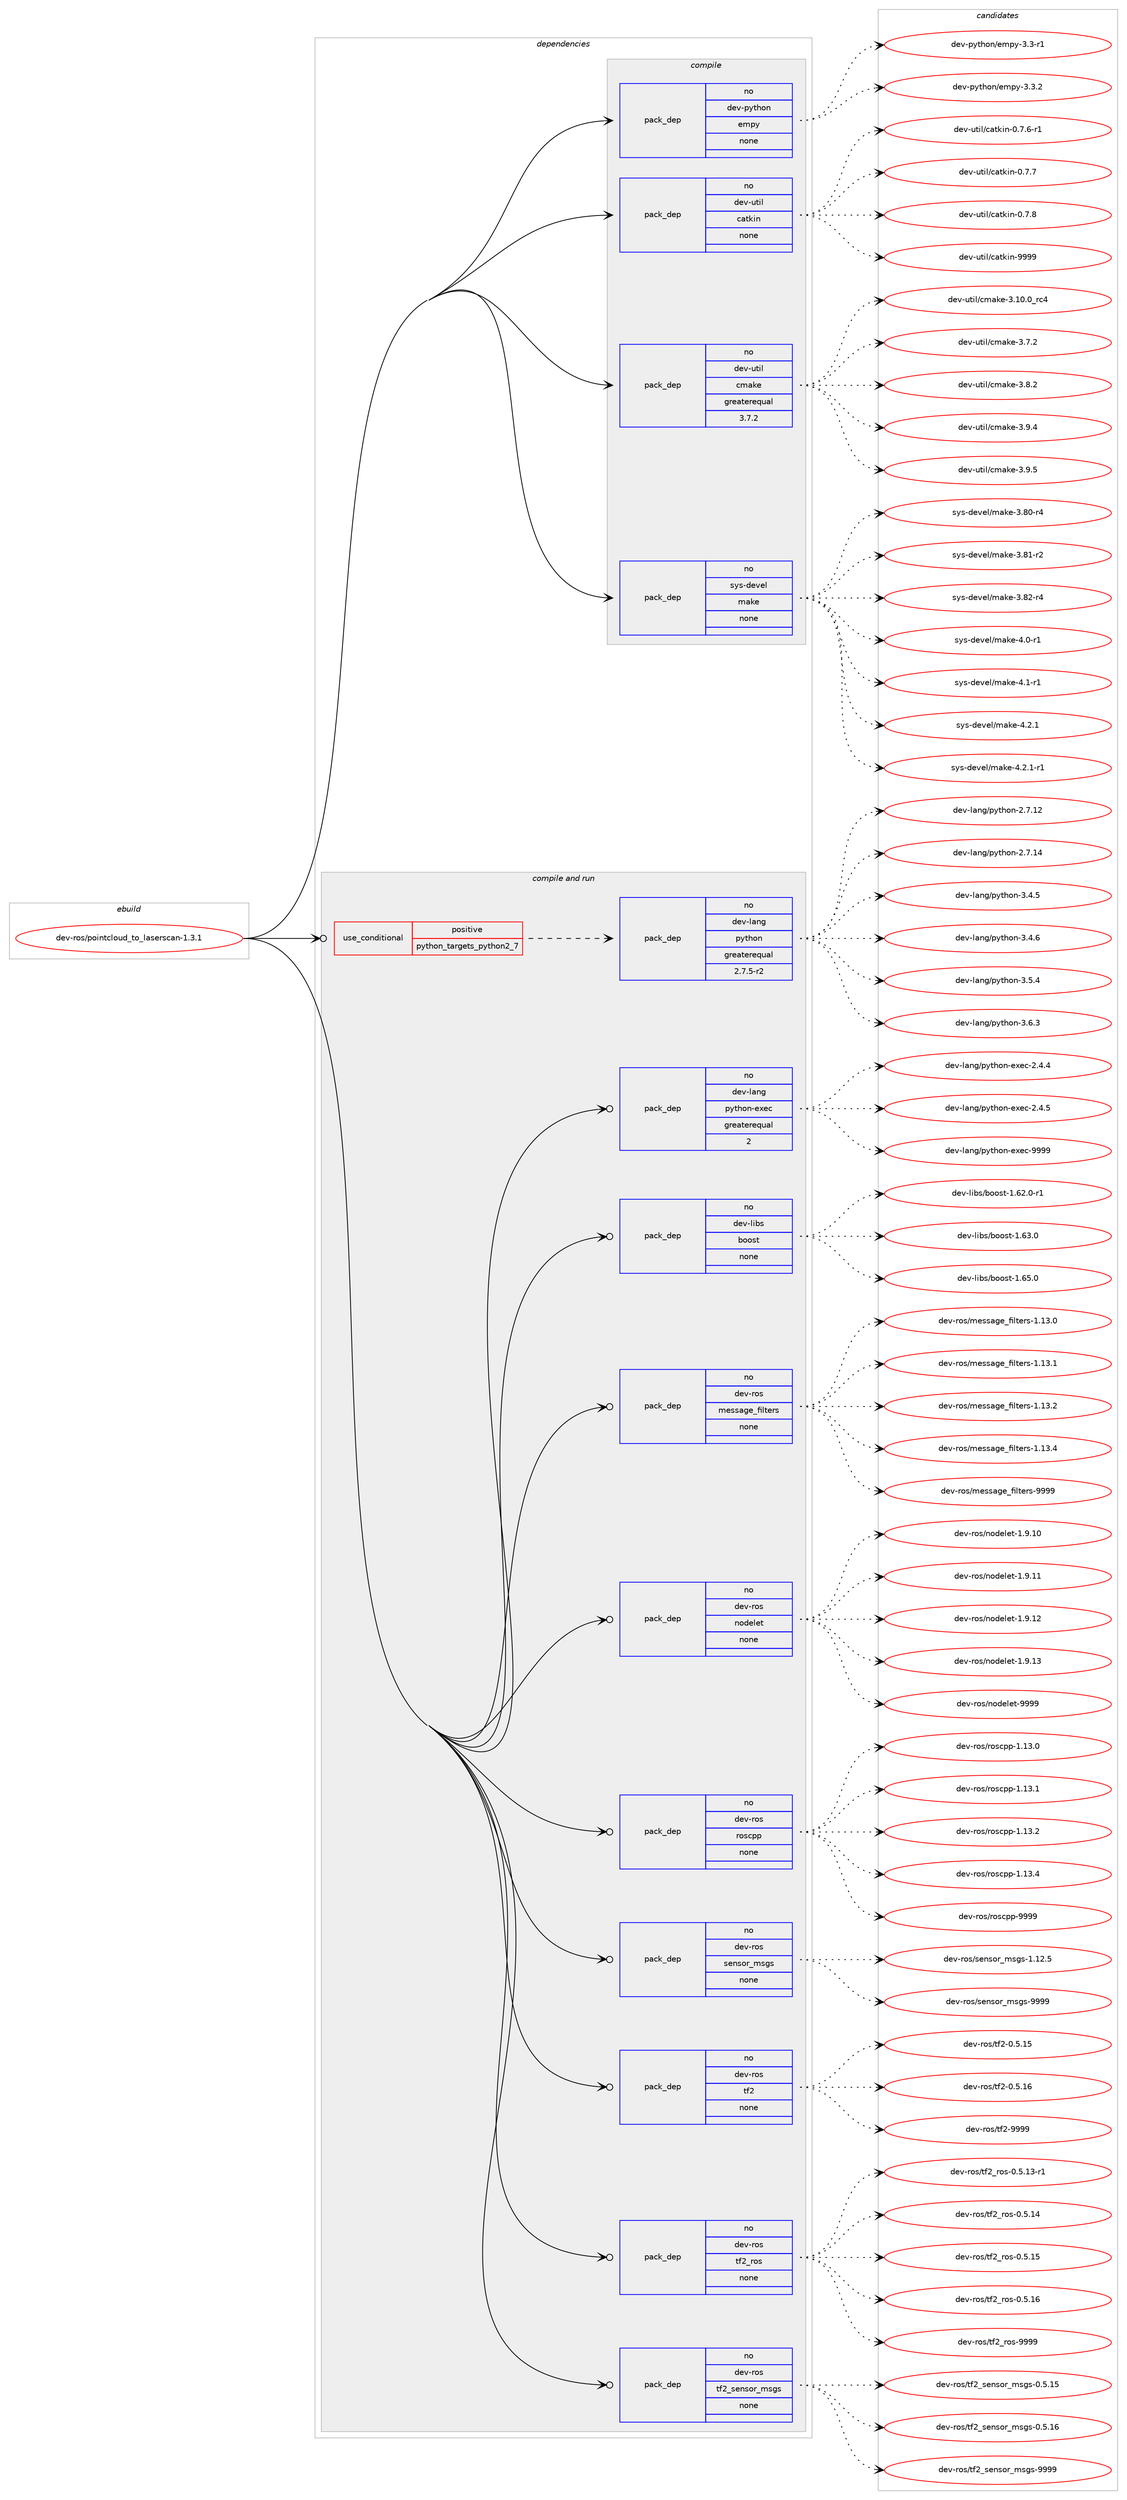 digraph prolog {

# *************
# Graph options
# *************

newrank=true;
concentrate=true;
compound=true;
graph [rankdir=LR,fontname=Helvetica,fontsize=10,ranksep=1.5];#, ranksep=2.5, nodesep=0.2];
edge  [arrowhead=vee];
node  [fontname=Helvetica,fontsize=10];

# **********
# The ebuild
# **********

subgraph cluster_leftcol {
color=gray;
rank=same;
label=<<i>ebuild</i>>;
id [label="dev-ros/pointcloud_to_laserscan-1.3.1", color=red, width=4, href="../dev-ros/pointcloud_to_laserscan-1.3.1.svg"];
}

# ****************
# The dependencies
# ****************

subgraph cluster_midcol {
color=gray;
label=<<i>dependencies</i>>;
subgraph cluster_compile {
fillcolor="#eeeeee";
style=filled;
label=<<i>compile</i>>;
subgraph pack156435 {
dependency206529 [label=<<TABLE BORDER="0" CELLBORDER="1" CELLSPACING="0" CELLPADDING="4" WIDTH="220"><TR><TD ROWSPAN="6" CELLPADDING="30">pack_dep</TD></TR><TR><TD WIDTH="110">no</TD></TR><TR><TD>dev-python</TD></TR><TR><TD>empy</TD></TR><TR><TD>none</TD></TR><TR><TD></TD></TR></TABLE>>, shape=none, color=blue];
}
id:e -> dependency206529:w [weight=20,style="solid",arrowhead="vee"];
subgraph pack156436 {
dependency206530 [label=<<TABLE BORDER="0" CELLBORDER="1" CELLSPACING="0" CELLPADDING="4" WIDTH="220"><TR><TD ROWSPAN="6" CELLPADDING="30">pack_dep</TD></TR><TR><TD WIDTH="110">no</TD></TR><TR><TD>dev-util</TD></TR><TR><TD>catkin</TD></TR><TR><TD>none</TD></TR><TR><TD></TD></TR></TABLE>>, shape=none, color=blue];
}
id:e -> dependency206530:w [weight=20,style="solid",arrowhead="vee"];
subgraph pack156437 {
dependency206531 [label=<<TABLE BORDER="0" CELLBORDER="1" CELLSPACING="0" CELLPADDING="4" WIDTH="220"><TR><TD ROWSPAN="6" CELLPADDING="30">pack_dep</TD></TR><TR><TD WIDTH="110">no</TD></TR><TR><TD>dev-util</TD></TR><TR><TD>cmake</TD></TR><TR><TD>greaterequal</TD></TR><TR><TD>3.7.2</TD></TR></TABLE>>, shape=none, color=blue];
}
id:e -> dependency206531:w [weight=20,style="solid",arrowhead="vee"];
subgraph pack156438 {
dependency206532 [label=<<TABLE BORDER="0" CELLBORDER="1" CELLSPACING="0" CELLPADDING="4" WIDTH="220"><TR><TD ROWSPAN="6" CELLPADDING="30">pack_dep</TD></TR><TR><TD WIDTH="110">no</TD></TR><TR><TD>sys-devel</TD></TR><TR><TD>make</TD></TR><TR><TD>none</TD></TR><TR><TD></TD></TR></TABLE>>, shape=none, color=blue];
}
id:e -> dependency206532:w [weight=20,style="solid",arrowhead="vee"];
}
subgraph cluster_compileandrun {
fillcolor="#eeeeee";
style=filled;
label=<<i>compile and run</i>>;
subgraph cond46107 {
dependency206533 [label=<<TABLE BORDER="0" CELLBORDER="1" CELLSPACING="0" CELLPADDING="4"><TR><TD ROWSPAN="3" CELLPADDING="10">use_conditional</TD></TR><TR><TD>positive</TD></TR><TR><TD>python_targets_python2_7</TD></TR></TABLE>>, shape=none, color=red];
subgraph pack156439 {
dependency206534 [label=<<TABLE BORDER="0" CELLBORDER="1" CELLSPACING="0" CELLPADDING="4" WIDTH="220"><TR><TD ROWSPAN="6" CELLPADDING="30">pack_dep</TD></TR><TR><TD WIDTH="110">no</TD></TR><TR><TD>dev-lang</TD></TR><TR><TD>python</TD></TR><TR><TD>greaterequal</TD></TR><TR><TD>2.7.5-r2</TD></TR></TABLE>>, shape=none, color=blue];
}
dependency206533:e -> dependency206534:w [weight=20,style="dashed",arrowhead="vee"];
}
id:e -> dependency206533:w [weight=20,style="solid",arrowhead="odotvee"];
subgraph pack156440 {
dependency206535 [label=<<TABLE BORDER="0" CELLBORDER="1" CELLSPACING="0" CELLPADDING="4" WIDTH="220"><TR><TD ROWSPAN="6" CELLPADDING="30">pack_dep</TD></TR><TR><TD WIDTH="110">no</TD></TR><TR><TD>dev-lang</TD></TR><TR><TD>python-exec</TD></TR><TR><TD>greaterequal</TD></TR><TR><TD>2</TD></TR></TABLE>>, shape=none, color=blue];
}
id:e -> dependency206535:w [weight=20,style="solid",arrowhead="odotvee"];
subgraph pack156441 {
dependency206536 [label=<<TABLE BORDER="0" CELLBORDER="1" CELLSPACING="0" CELLPADDING="4" WIDTH="220"><TR><TD ROWSPAN="6" CELLPADDING="30">pack_dep</TD></TR><TR><TD WIDTH="110">no</TD></TR><TR><TD>dev-libs</TD></TR><TR><TD>boost</TD></TR><TR><TD>none</TD></TR><TR><TD></TD></TR></TABLE>>, shape=none, color=blue];
}
id:e -> dependency206536:w [weight=20,style="solid",arrowhead="odotvee"];
subgraph pack156442 {
dependency206537 [label=<<TABLE BORDER="0" CELLBORDER="1" CELLSPACING="0" CELLPADDING="4" WIDTH="220"><TR><TD ROWSPAN="6" CELLPADDING="30">pack_dep</TD></TR><TR><TD WIDTH="110">no</TD></TR><TR><TD>dev-ros</TD></TR><TR><TD>message_filters</TD></TR><TR><TD>none</TD></TR><TR><TD></TD></TR></TABLE>>, shape=none, color=blue];
}
id:e -> dependency206537:w [weight=20,style="solid",arrowhead="odotvee"];
subgraph pack156443 {
dependency206538 [label=<<TABLE BORDER="0" CELLBORDER="1" CELLSPACING="0" CELLPADDING="4" WIDTH="220"><TR><TD ROWSPAN="6" CELLPADDING="30">pack_dep</TD></TR><TR><TD WIDTH="110">no</TD></TR><TR><TD>dev-ros</TD></TR><TR><TD>nodelet</TD></TR><TR><TD>none</TD></TR><TR><TD></TD></TR></TABLE>>, shape=none, color=blue];
}
id:e -> dependency206538:w [weight=20,style="solid",arrowhead="odotvee"];
subgraph pack156444 {
dependency206539 [label=<<TABLE BORDER="0" CELLBORDER="1" CELLSPACING="0" CELLPADDING="4" WIDTH="220"><TR><TD ROWSPAN="6" CELLPADDING="30">pack_dep</TD></TR><TR><TD WIDTH="110">no</TD></TR><TR><TD>dev-ros</TD></TR><TR><TD>roscpp</TD></TR><TR><TD>none</TD></TR><TR><TD></TD></TR></TABLE>>, shape=none, color=blue];
}
id:e -> dependency206539:w [weight=20,style="solid",arrowhead="odotvee"];
subgraph pack156445 {
dependency206540 [label=<<TABLE BORDER="0" CELLBORDER="1" CELLSPACING="0" CELLPADDING="4" WIDTH="220"><TR><TD ROWSPAN="6" CELLPADDING="30">pack_dep</TD></TR><TR><TD WIDTH="110">no</TD></TR><TR><TD>dev-ros</TD></TR><TR><TD>sensor_msgs</TD></TR><TR><TD>none</TD></TR><TR><TD></TD></TR></TABLE>>, shape=none, color=blue];
}
id:e -> dependency206540:w [weight=20,style="solid",arrowhead="odotvee"];
subgraph pack156446 {
dependency206541 [label=<<TABLE BORDER="0" CELLBORDER="1" CELLSPACING="0" CELLPADDING="4" WIDTH="220"><TR><TD ROWSPAN="6" CELLPADDING="30">pack_dep</TD></TR><TR><TD WIDTH="110">no</TD></TR><TR><TD>dev-ros</TD></TR><TR><TD>tf2</TD></TR><TR><TD>none</TD></TR><TR><TD></TD></TR></TABLE>>, shape=none, color=blue];
}
id:e -> dependency206541:w [weight=20,style="solid",arrowhead="odotvee"];
subgraph pack156447 {
dependency206542 [label=<<TABLE BORDER="0" CELLBORDER="1" CELLSPACING="0" CELLPADDING="4" WIDTH="220"><TR><TD ROWSPAN="6" CELLPADDING="30">pack_dep</TD></TR><TR><TD WIDTH="110">no</TD></TR><TR><TD>dev-ros</TD></TR><TR><TD>tf2_ros</TD></TR><TR><TD>none</TD></TR><TR><TD></TD></TR></TABLE>>, shape=none, color=blue];
}
id:e -> dependency206542:w [weight=20,style="solid",arrowhead="odotvee"];
subgraph pack156448 {
dependency206543 [label=<<TABLE BORDER="0" CELLBORDER="1" CELLSPACING="0" CELLPADDING="4" WIDTH="220"><TR><TD ROWSPAN="6" CELLPADDING="30">pack_dep</TD></TR><TR><TD WIDTH="110">no</TD></TR><TR><TD>dev-ros</TD></TR><TR><TD>tf2_sensor_msgs</TD></TR><TR><TD>none</TD></TR><TR><TD></TD></TR></TABLE>>, shape=none, color=blue];
}
id:e -> dependency206543:w [weight=20,style="solid",arrowhead="odotvee"];
}
subgraph cluster_run {
fillcolor="#eeeeee";
style=filled;
label=<<i>run</i>>;
}
}

# **************
# The candidates
# **************

subgraph cluster_choices {
rank=same;
color=gray;
label=<<i>candidates</i>>;

subgraph choice156435 {
color=black;
nodesep=1;
choice1001011184511212111610411111047101109112121455146514511449 [label="dev-python/empy-3.3-r1", color=red, width=4,href="../dev-python/empy-3.3-r1.svg"];
choice1001011184511212111610411111047101109112121455146514650 [label="dev-python/empy-3.3.2", color=red, width=4,href="../dev-python/empy-3.3.2.svg"];
dependency206529:e -> choice1001011184511212111610411111047101109112121455146514511449:w [style=dotted,weight="100"];
dependency206529:e -> choice1001011184511212111610411111047101109112121455146514650:w [style=dotted,weight="100"];
}
subgraph choice156436 {
color=black;
nodesep=1;
choice100101118451171161051084799971161071051104548465546544511449 [label="dev-util/catkin-0.7.6-r1", color=red, width=4,href="../dev-util/catkin-0.7.6-r1.svg"];
choice10010111845117116105108479997116107105110454846554655 [label="dev-util/catkin-0.7.7", color=red, width=4,href="../dev-util/catkin-0.7.7.svg"];
choice10010111845117116105108479997116107105110454846554656 [label="dev-util/catkin-0.7.8", color=red, width=4,href="../dev-util/catkin-0.7.8.svg"];
choice100101118451171161051084799971161071051104557575757 [label="dev-util/catkin-9999", color=red, width=4,href="../dev-util/catkin-9999.svg"];
dependency206530:e -> choice100101118451171161051084799971161071051104548465546544511449:w [style=dotted,weight="100"];
dependency206530:e -> choice10010111845117116105108479997116107105110454846554655:w [style=dotted,weight="100"];
dependency206530:e -> choice10010111845117116105108479997116107105110454846554656:w [style=dotted,weight="100"];
dependency206530:e -> choice100101118451171161051084799971161071051104557575757:w [style=dotted,weight="100"];
}
subgraph choice156437 {
color=black;
nodesep=1;
choice1001011184511711610510847991099710710145514649484648951149952 [label="dev-util/cmake-3.10.0_rc4", color=red, width=4,href="../dev-util/cmake-3.10.0_rc4.svg"];
choice10010111845117116105108479910997107101455146554650 [label="dev-util/cmake-3.7.2", color=red, width=4,href="../dev-util/cmake-3.7.2.svg"];
choice10010111845117116105108479910997107101455146564650 [label="dev-util/cmake-3.8.2", color=red, width=4,href="../dev-util/cmake-3.8.2.svg"];
choice10010111845117116105108479910997107101455146574652 [label="dev-util/cmake-3.9.4", color=red, width=4,href="../dev-util/cmake-3.9.4.svg"];
choice10010111845117116105108479910997107101455146574653 [label="dev-util/cmake-3.9.5", color=red, width=4,href="../dev-util/cmake-3.9.5.svg"];
dependency206531:e -> choice1001011184511711610510847991099710710145514649484648951149952:w [style=dotted,weight="100"];
dependency206531:e -> choice10010111845117116105108479910997107101455146554650:w [style=dotted,weight="100"];
dependency206531:e -> choice10010111845117116105108479910997107101455146564650:w [style=dotted,weight="100"];
dependency206531:e -> choice10010111845117116105108479910997107101455146574652:w [style=dotted,weight="100"];
dependency206531:e -> choice10010111845117116105108479910997107101455146574653:w [style=dotted,weight="100"];
}
subgraph choice156438 {
color=black;
nodesep=1;
choice11512111545100101118101108471099710710145514656484511452 [label="sys-devel/make-3.80-r4", color=red, width=4,href="../sys-devel/make-3.80-r4.svg"];
choice11512111545100101118101108471099710710145514656494511450 [label="sys-devel/make-3.81-r2", color=red, width=4,href="../sys-devel/make-3.81-r2.svg"];
choice11512111545100101118101108471099710710145514656504511452 [label="sys-devel/make-3.82-r4", color=red, width=4,href="../sys-devel/make-3.82-r4.svg"];
choice115121115451001011181011084710997107101455246484511449 [label="sys-devel/make-4.0-r1", color=red, width=4,href="../sys-devel/make-4.0-r1.svg"];
choice115121115451001011181011084710997107101455246494511449 [label="sys-devel/make-4.1-r1", color=red, width=4,href="../sys-devel/make-4.1-r1.svg"];
choice115121115451001011181011084710997107101455246504649 [label="sys-devel/make-4.2.1", color=red, width=4,href="../sys-devel/make-4.2.1.svg"];
choice1151211154510010111810110847109971071014552465046494511449 [label="sys-devel/make-4.2.1-r1", color=red, width=4,href="../sys-devel/make-4.2.1-r1.svg"];
dependency206532:e -> choice11512111545100101118101108471099710710145514656484511452:w [style=dotted,weight="100"];
dependency206532:e -> choice11512111545100101118101108471099710710145514656494511450:w [style=dotted,weight="100"];
dependency206532:e -> choice11512111545100101118101108471099710710145514656504511452:w [style=dotted,weight="100"];
dependency206532:e -> choice115121115451001011181011084710997107101455246484511449:w [style=dotted,weight="100"];
dependency206532:e -> choice115121115451001011181011084710997107101455246494511449:w [style=dotted,weight="100"];
dependency206532:e -> choice115121115451001011181011084710997107101455246504649:w [style=dotted,weight="100"];
dependency206532:e -> choice1151211154510010111810110847109971071014552465046494511449:w [style=dotted,weight="100"];
}
subgraph choice156439 {
color=black;
nodesep=1;
choice10010111845108971101034711212111610411111045504655464950 [label="dev-lang/python-2.7.12", color=red, width=4,href="../dev-lang/python-2.7.12.svg"];
choice10010111845108971101034711212111610411111045504655464952 [label="dev-lang/python-2.7.14", color=red, width=4,href="../dev-lang/python-2.7.14.svg"];
choice100101118451089711010347112121116104111110455146524653 [label="dev-lang/python-3.4.5", color=red, width=4,href="../dev-lang/python-3.4.5.svg"];
choice100101118451089711010347112121116104111110455146524654 [label="dev-lang/python-3.4.6", color=red, width=4,href="../dev-lang/python-3.4.6.svg"];
choice100101118451089711010347112121116104111110455146534652 [label="dev-lang/python-3.5.4", color=red, width=4,href="../dev-lang/python-3.5.4.svg"];
choice100101118451089711010347112121116104111110455146544651 [label="dev-lang/python-3.6.3", color=red, width=4,href="../dev-lang/python-3.6.3.svg"];
dependency206534:e -> choice10010111845108971101034711212111610411111045504655464950:w [style=dotted,weight="100"];
dependency206534:e -> choice10010111845108971101034711212111610411111045504655464952:w [style=dotted,weight="100"];
dependency206534:e -> choice100101118451089711010347112121116104111110455146524653:w [style=dotted,weight="100"];
dependency206534:e -> choice100101118451089711010347112121116104111110455146524654:w [style=dotted,weight="100"];
dependency206534:e -> choice100101118451089711010347112121116104111110455146534652:w [style=dotted,weight="100"];
dependency206534:e -> choice100101118451089711010347112121116104111110455146544651:w [style=dotted,weight="100"];
}
subgraph choice156440 {
color=black;
nodesep=1;
choice1001011184510897110103471121211161041111104510112010199455046524652 [label="dev-lang/python-exec-2.4.4", color=red, width=4,href="../dev-lang/python-exec-2.4.4.svg"];
choice1001011184510897110103471121211161041111104510112010199455046524653 [label="dev-lang/python-exec-2.4.5", color=red, width=4,href="../dev-lang/python-exec-2.4.5.svg"];
choice10010111845108971101034711212111610411111045101120101994557575757 [label="dev-lang/python-exec-9999", color=red, width=4,href="../dev-lang/python-exec-9999.svg"];
dependency206535:e -> choice1001011184510897110103471121211161041111104510112010199455046524652:w [style=dotted,weight="100"];
dependency206535:e -> choice1001011184510897110103471121211161041111104510112010199455046524653:w [style=dotted,weight="100"];
dependency206535:e -> choice10010111845108971101034711212111610411111045101120101994557575757:w [style=dotted,weight="100"];
}
subgraph choice156441 {
color=black;
nodesep=1;
choice10010111845108105981154798111111115116454946545046484511449 [label="dev-libs/boost-1.62.0-r1", color=red, width=4,href="../dev-libs/boost-1.62.0-r1.svg"];
choice1001011184510810598115479811111111511645494654514648 [label="dev-libs/boost-1.63.0", color=red, width=4,href="../dev-libs/boost-1.63.0.svg"];
choice1001011184510810598115479811111111511645494654534648 [label="dev-libs/boost-1.65.0", color=red, width=4,href="../dev-libs/boost-1.65.0.svg"];
dependency206536:e -> choice10010111845108105981154798111111115116454946545046484511449:w [style=dotted,weight="100"];
dependency206536:e -> choice1001011184510810598115479811111111511645494654514648:w [style=dotted,weight="100"];
dependency206536:e -> choice1001011184510810598115479811111111511645494654534648:w [style=dotted,weight="100"];
}
subgraph choice156442 {
color=black;
nodesep=1;
choice1001011184511411111547109101115115971031019510210510811610111411545494649514648 [label="dev-ros/message_filters-1.13.0", color=red, width=4,href="../dev-ros/message_filters-1.13.0.svg"];
choice1001011184511411111547109101115115971031019510210510811610111411545494649514649 [label="dev-ros/message_filters-1.13.1", color=red, width=4,href="../dev-ros/message_filters-1.13.1.svg"];
choice1001011184511411111547109101115115971031019510210510811610111411545494649514650 [label="dev-ros/message_filters-1.13.2", color=red, width=4,href="../dev-ros/message_filters-1.13.2.svg"];
choice1001011184511411111547109101115115971031019510210510811610111411545494649514652 [label="dev-ros/message_filters-1.13.4", color=red, width=4,href="../dev-ros/message_filters-1.13.4.svg"];
choice100101118451141111154710910111511597103101951021051081161011141154557575757 [label="dev-ros/message_filters-9999", color=red, width=4,href="../dev-ros/message_filters-9999.svg"];
dependency206537:e -> choice1001011184511411111547109101115115971031019510210510811610111411545494649514648:w [style=dotted,weight="100"];
dependency206537:e -> choice1001011184511411111547109101115115971031019510210510811610111411545494649514649:w [style=dotted,weight="100"];
dependency206537:e -> choice1001011184511411111547109101115115971031019510210510811610111411545494649514650:w [style=dotted,weight="100"];
dependency206537:e -> choice1001011184511411111547109101115115971031019510210510811610111411545494649514652:w [style=dotted,weight="100"];
dependency206537:e -> choice100101118451141111154710910111511597103101951021051081161011141154557575757:w [style=dotted,weight="100"];
}
subgraph choice156443 {
color=black;
nodesep=1;
choice100101118451141111154711011110010110810111645494657464948 [label="dev-ros/nodelet-1.9.10", color=red, width=4,href="../dev-ros/nodelet-1.9.10.svg"];
choice100101118451141111154711011110010110810111645494657464949 [label="dev-ros/nodelet-1.9.11", color=red, width=4,href="../dev-ros/nodelet-1.9.11.svg"];
choice100101118451141111154711011110010110810111645494657464950 [label="dev-ros/nodelet-1.9.12", color=red, width=4,href="../dev-ros/nodelet-1.9.12.svg"];
choice100101118451141111154711011110010110810111645494657464951 [label="dev-ros/nodelet-1.9.13", color=red, width=4,href="../dev-ros/nodelet-1.9.13.svg"];
choice10010111845114111115471101111001011081011164557575757 [label="dev-ros/nodelet-9999", color=red, width=4,href="../dev-ros/nodelet-9999.svg"];
dependency206538:e -> choice100101118451141111154711011110010110810111645494657464948:w [style=dotted,weight="100"];
dependency206538:e -> choice100101118451141111154711011110010110810111645494657464949:w [style=dotted,weight="100"];
dependency206538:e -> choice100101118451141111154711011110010110810111645494657464950:w [style=dotted,weight="100"];
dependency206538:e -> choice100101118451141111154711011110010110810111645494657464951:w [style=dotted,weight="100"];
dependency206538:e -> choice10010111845114111115471101111001011081011164557575757:w [style=dotted,weight="100"];
}
subgraph choice156444 {
color=black;
nodesep=1;
choice10010111845114111115471141111159911211245494649514648 [label="dev-ros/roscpp-1.13.0", color=red, width=4,href="../dev-ros/roscpp-1.13.0.svg"];
choice10010111845114111115471141111159911211245494649514649 [label="dev-ros/roscpp-1.13.1", color=red, width=4,href="../dev-ros/roscpp-1.13.1.svg"];
choice10010111845114111115471141111159911211245494649514650 [label="dev-ros/roscpp-1.13.2", color=red, width=4,href="../dev-ros/roscpp-1.13.2.svg"];
choice10010111845114111115471141111159911211245494649514652 [label="dev-ros/roscpp-1.13.4", color=red, width=4,href="../dev-ros/roscpp-1.13.4.svg"];
choice1001011184511411111547114111115991121124557575757 [label="dev-ros/roscpp-9999", color=red, width=4,href="../dev-ros/roscpp-9999.svg"];
dependency206539:e -> choice10010111845114111115471141111159911211245494649514648:w [style=dotted,weight="100"];
dependency206539:e -> choice10010111845114111115471141111159911211245494649514649:w [style=dotted,weight="100"];
dependency206539:e -> choice10010111845114111115471141111159911211245494649514650:w [style=dotted,weight="100"];
dependency206539:e -> choice10010111845114111115471141111159911211245494649514652:w [style=dotted,weight="100"];
dependency206539:e -> choice1001011184511411111547114111115991121124557575757:w [style=dotted,weight="100"];
}
subgraph choice156445 {
color=black;
nodesep=1;
choice10010111845114111115471151011101151111149510911510311545494649504653 [label="dev-ros/sensor_msgs-1.12.5", color=red, width=4,href="../dev-ros/sensor_msgs-1.12.5.svg"];
choice1001011184511411111547115101110115111114951091151031154557575757 [label="dev-ros/sensor_msgs-9999", color=red, width=4,href="../dev-ros/sensor_msgs-9999.svg"];
dependency206540:e -> choice10010111845114111115471151011101151111149510911510311545494649504653:w [style=dotted,weight="100"];
dependency206540:e -> choice1001011184511411111547115101110115111114951091151031154557575757:w [style=dotted,weight="100"];
}
subgraph choice156446 {
color=black;
nodesep=1;
choice10010111845114111115471161025045484653464953 [label="dev-ros/tf2-0.5.15", color=red, width=4,href="../dev-ros/tf2-0.5.15.svg"];
choice10010111845114111115471161025045484653464954 [label="dev-ros/tf2-0.5.16", color=red, width=4,href="../dev-ros/tf2-0.5.16.svg"];
choice1001011184511411111547116102504557575757 [label="dev-ros/tf2-9999", color=red, width=4,href="../dev-ros/tf2-9999.svg"];
dependency206541:e -> choice10010111845114111115471161025045484653464953:w [style=dotted,weight="100"];
dependency206541:e -> choice10010111845114111115471161025045484653464954:w [style=dotted,weight="100"];
dependency206541:e -> choice1001011184511411111547116102504557575757:w [style=dotted,weight="100"];
}
subgraph choice156447 {
color=black;
nodesep=1;
choice10010111845114111115471161025095114111115454846534649514511449 [label="dev-ros/tf2_ros-0.5.13-r1", color=red, width=4,href="../dev-ros/tf2_ros-0.5.13-r1.svg"];
choice1001011184511411111547116102509511411111545484653464952 [label="dev-ros/tf2_ros-0.5.14", color=red, width=4,href="../dev-ros/tf2_ros-0.5.14.svg"];
choice1001011184511411111547116102509511411111545484653464953 [label="dev-ros/tf2_ros-0.5.15", color=red, width=4,href="../dev-ros/tf2_ros-0.5.15.svg"];
choice1001011184511411111547116102509511411111545484653464954 [label="dev-ros/tf2_ros-0.5.16", color=red, width=4,href="../dev-ros/tf2_ros-0.5.16.svg"];
choice100101118451141111154711610250951141111154557575757 [label="dev-ros/tf2_ros-9999", color=red, width=4,href="../dev-ros/tf2_ros-9999.svg"];
dependency206542:e -> choice10010111845114111115471161025095114111115454846534649514511449:w [style=dotted,weight="100"];
dependency206542:e -> choice1001011184511411111547116102509511411111545484653464952:w [style=dotted,weight="100"];
dependency206542:e -> choice1001011184511411111547116102509511411111545484653464953:w [style=dotted,weight="100"];
dependency206542:e -> choice1001011184511411111547116102509511411111545484653464954:w [style=dotted,weight="100"];
dependency206542:e -> choice100101118451141111154711610250951141111154557575757:w [style=dotted,weight="100"];
}
subgraph choice156448 {
color=black;
nodesep=1;
choice100101118451141111154711610250951151011101151111149510911510311545484653464953 [label="dev-ros/tf2_sensor_msgs-0.5.15", color=red, width=4,href="../dev-ros/tf2_sensor_msgs-0.5.15.svg"];
choice100101118451141111154711610250951151011101151111149510911510311545484653464954 [label="dev-ros/tf2_sensor_msgs-0.5.16", color=red, width=4,href="../dev-ros/tf2_sensor_msgs-0.5.16.svg"];
choice10010111845114111115471161025095115101110115111114951091151031154557575757 [label="dev-ros/tf2_sensor_msgs-9999", color=red, width=4,href="../dev-ros/tf2_sensor_msgs-9999.svg"];
dependency206543:e -> choice100101118451141111154711610250951151011101151111149510911510311545484653464953:w [style=dotted,weight="100"];
dependency206543:e -> choice100101118451141111154711610250951151011101151111149510911510311545484653464954:w [style=dotted,weight="100"];
dependency206543:e -> choice10010111845114111115471161025095115101110115111114951091151031154557575757:w [style=dotted,weight="100"];
}
}

}
